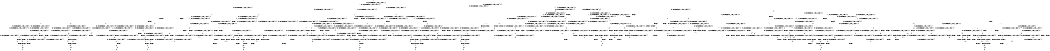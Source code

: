 digraph BCG {
size = "7, 10.5";
center = TRUE;
node [shape = circle];
0 [peripheries = 2];
0 -> 1 [label = "EX !0 !ATOMIC_EXCH_BRANCH (1, +0, TRUE, +0, 1, TRUE) !{0, 1, 2}"];
0 -> 2 [label = "EX !2 !ATOMIC_EXCH_BRANCH (1, +1, TRUE, +0, 3, TRUE) !{0, 1, 2}"];
0 -> 3 [label = "EX !1 !ATOMIC_EXCH_BRANCH (1, +1, TRUE, +1, 1, FALSE) !{0, 1, 2}"];
0 -> 4 [label = "EX !0 !ATOMIC_EXCH_BRANCH (1, +0, TRUE, +0, 1, TRUE) !{0, 1, 2}"];
1 -> 1 [label = "EX !0 !ATOMIC_EXCH_BRANCH (1, +0, TRUE, +0, 1, TRUE) !{0, 1, 2}"];
1 -> 5 [label = "EX !2 !ATOMIC_EXCH_BRANCH (1, +1, TRUE, +0, 3, TRUE) !{0, 1, 2}"];
1 -> 6 [label = "EX !1 !ATOMIC_EXCH_BRANCH (1, +1, TRUE, +1, 1, FALSE) !{0, 1, 2}"];
1 -> 4 [label = "EX !0 !ATOMIC_EXCH_BRANCH (1, +0, TRUE, +0, 1, TRUE) !{0, 1, 2}"];
2 -> 7 [label = "EX !0 !ATOMIC_EXCH_BRANCH (1, +0, TRUE, +0, 1, FALSE) !{0, 1, 2}"];
2 -> 8 [label = "EX !1 !ATOMIC_EXCH_BRANCH (1, +1, TRUE, +1, 1, TRUE) !{0, 1, 2}"];
2 -> 9 [label = "TERMINATE !2"];
2 -> 10 [label = "EX !0 !ATOMIC_EXCH_BRANCH (1, +0, TRUE, +0, 1, FALSE) !{0, 1, 2}"];
3 -> 11 [label = "EX !0 !ATOMIC_EXCH_BRANCH (1, +0, TRUE, +0, 1, FALSE) !{0, 1, 2}"];
3 -> 12 [label = "EX !2 !ATOMIC_EXCH_BRANCH (1, +1, TRUE, +0, 3, FALSE) !{0, 1, 2}"];
3 -> 13 [label = "TERMINATE !1"];
3 -> 14 [label = "EX !0 !ATOMIC_EXCH_BRANCH (1, +0, TRUE, +0, 1, FALSE) !{0, 1, 2}"];
4 -> 15 [label = "EX !1 !ATOMIC_EXCH_BRANCH (1, +1, TRUE, +1, 1, FALSE) !{0, 1, 2}"];
4 -> 4 [label = "EX !0 !ATOMIC_EXCH_BRANCH (1, +0, TRUE, +0, 1, TRUE) !{0, 1, 2}"];
4 -> 16 [label = "EX !2 !ATOMIC_EXCH_BRANCH (1, +1, TRUE, +0, 3, TRUE) !{0, 1, 2}"];
4 -> 17 [label = "EX !1 !ATOMIC_EXCH_BRANCH (1, +1, TRUE, +1, 1, FALSE) !{0, 1, 2}"];
5 -> 7 [label = "EX !0 !ATOMIC_EXCH_BRANCH (1, +0, TRUE, +0, 1, FALSE) !{0, 1, 2}"];
5 -> 18 [label = "EX !1 !ATOMIC_EXCH_BRANCH (1, +1, TRUE, +1, 1, TRUE) !{0, 1, 2}"];
5 -> 19 [label = "TERMINATE !2"];
5 -> 10 [label = "EX !0 !ATOMIC_EXCH_BRANCH (1, +0, TRUE, +0, 1, FALSE) !{0, 1, 2}"];
6 -> 11 [label = "EX !0 !ATOMIC_EXCH_BRANCH (1, +0, TRUE, +0, 1, FALSE) !{0, 1, 2}"];
6 -> 20 [label = "EX !2 !ATOMIC_EXCH_BRANCH (1, +1, TRUE, +0, 3, FALSE) !{0, 1, 2}"];
6 -> 21 [label = "TERMINATE !1"];
6 -> 14 [label = "EX !0 !ATOMIC_EXCH_BRANCH (1, +0, TRUE, +0, 1, FALSE) !{0, 1, 2}"];
7 -> 22 [label = "EX !1 !ATOMIC_EXCH_BRANCH (1, +1, TRUE, +1, 1, FALSE) !{0, 1, 2}"];
7 -> 23 [label = "TERMINATE !0"];
7 -> 24 [label = "TERMINATE !2"];
8 -> 8 [label = "EX !1 !ATOMIC_EXCH_BRANCH (1, +1, TRUE, +1, 1, TRUE) !{0, 1, 2}"];
8 -> 25 [label = "EX !0 !ATOMIC_EXCH_BRANCH (1, +0, TRUE, +0, 1, FALSE) !{0, 1, 2}"];
8 -> 26 [label = "TERMINATE !2"];
8 -> 27 [label = "EX !0 !ATOMIC_EXCH_BRANCH (1, +0, TRUE, +0, 1, FALSE) !{0, 1, 2}"];
9 -> 28 [label = "EX !0 !ATOMIC_EXCH_BRANCH (1, +0, TRUE, +0, 1, FALSE) !{0, 1}"];
9 -> 29 [label = "EX !1 !ATOMIC_EXCH_BRANCH (1, +1, TRUE, +1, 1, TRUE) !{0, 1}"];
9 -> 30 [label = "EX !0 !ATOMIC_EXCH_BRANCH (1, +0, TRUE, +0, 1, FALSE) !{0, 1}"];
10 -> 31 [label = "EX !1 !ATOMIC_EXCH_BRANCH (1, +1, TRUE, +1, 1, FALSE) !{0, 1, 2}"];
10 -> 32 [label = "EX !1 !ATOMIC_EXCH_BRANCH (1, +1, TRUE, +1, 1, FALSE) !{0, 1, 2}"];
10 -> 33 [label = "TERMINATE !0"];
10 -> 34 [label = "TERMINATE !2"];
11 -> 22 [label = "EX !2 !ATOMIC_EXCH_BRANCH (1, +1, TRUE, +0, 3, TRUE) !{0, 1, 2}"];
11 -> 35 [label = "TERMINATE !0"];
11 -> 36 [label = "TERMINATE !1"];
12 -> 12 [label = "EX !2 !ATOMIC_EXCH_BRANCH (1, +1, TRUE, +1, 2, TRUE) !{0, 1, 2}"];
12 -> 37 [label = "EX !0 !ATOMIC_EXCH_BRANCH (1, +0, TRUE, +0, 1, FALSE) !{0, 1, 2}"];
12 -> 38 [label = "TERMINATE !1"];
12 -> 39 [label = "EX !0 !ATOMIC_EXCH_BRANCH (1, +0, TRUE, +0, 1, FALSE) !{0, 1, 2}"];
13 -> 40 [label = "EX !0 !ATOMIC_EXCH_BRANCH (1, +0, TRUE, +0, 1, FALSE) !{0, 2}"];
13 -> 41 [label = "EX !2 !ATOMIC_EXCH_BRANCH (1, +1, TRUE, +0, 3, FALSE) !{0, 2}"];
13 -> 42 [label = "EX !0 !ATOMIC_EXCH_BRANCH (1, +0, TRUE, +0, 1, FALSE) !{0, 2}"];
14 -> 32 [label = "EX !2 !ATOMIC_EXCH_BRANCH (1, +1, TRUE, +0, 3, TRUE) !{0, 1, 2}"];
14 -> 43 [label = "TERMINATE !0"];
14 -> 44 [label = "TERMINATE !1"];
15 -> 45 [label = "EX !2 !ATOMIC_EXCH_BRANCH (1, +1, TRUE, +0, 3, FALSE) !{0, 1, 2}"];
15 -> 46 [label = "EX !0 !ATOMIC_EXCH_BRANCH (1, +0, TRUE, +0, 1, FALSE) !{0, 1, 2}"];
15 -> 47 [label = "EX !2 !ATOMIC_EXCH_BRANCH (1, +1, TRUE, +0, 3, FALSE) !{0, 1, 2}"];
15 -> 48 [label = "TERMINATE !1"];
16 -> 49 [label = "EX !1 !ATOMIC_EXCH_BRANCH (1, +1, TRUE, +1, 1, TRUE) !{0, 1, 2}"];
16 -> 10 [label = "EX !0 !ATOMIC_EXCH_BRANCH (1, +0, TRUE, +0, 1, FALSE) !{0, 1, 2}"];
16 -> 50 [label = "EX !1 !ATOMIC_EXCH_BRANCH (1, +1, TRUE, +1, 1, TRUE) !{0, 1, 2}"];
16 -> 51 [label = "TERMINATE !2"];
17 -> 14 [label = "EX !0 !ATOMIC_EXCH_BRANCH (1, +0, TRUE, +0, 1, FALSE) !{0, 1, 2}"];
17 -> 52 [label = "EX !2 !ATOMIC_EXCH_BRANCH (1, +1, TRUE, +0, 3, FALSE) !{0, 1, 2}"];
17 -> 53 [label = "TERMINATE !1"];
18 -> 25 [label = "EX !0 !ATOMIC_EXCH_BRANCH (1, +0, TRUE, +0, 1, FALSE) !{0, 1, 2}"];
18 -> 18 [label = "EX !1 !ATOMIC_EXCH_BRANCH (1, +1, TRUE, +1, 1, TRUE) !{0, 1, 2}"];
18 -> 54 [label = "TERMINATE !2"];
18 -> 27 [label = "EX !0 !ATOMIC_EXCH_BRANCH (1, +0, TRUE, +0, 1, FALSE) !{0, 1, 2}"];
19 -> 28 [label = "EX !0 !ATOMIC_EXCH_BRANCH (1, +0, TRUE, +0, 1, FALSE) !{0, 1}"];
19 -> 55 [label = "EX !1 !ATOMIC_EXCH_BRANCH (1, +1, TRUE, +1, 1, TRUE) !{0, 1}"];
19 -> 30 [label = "EX !0 !ATOMIC_EXCH_BRANCH (1, +0, TRUE, +0, 1, FALSE) !{0, 1}"];
20 -> 37 [label = "EX !0 !ATOMIC_EXCH_BRANCH (1, +0, TRUE, +0, 1, FALSE) !{0, 1, 2}"];
20 -> 20 [label = "EX !2 !ATOMIC_EXCH_BRANCH (1, +1, TRUE, +1, 2, TRUE) !{0, 1, 2}"];
20 -> 56 [label = "TERMINATE !1"];
20 -> 39 [label = "EX !0 !ATOMIC_EXCH_BRANCH (1, +0, TRUE, +0, 1, FALSE) !{0, 1, 2}"];
21 -> 40 [label = "EX !0 !ATOMIC_EXCH_BRANCH (1, +0, TRUE, +0, 1, FALSE) !{0, 2}"];
21 -> 57 [label = "EX !2 !ATOMIC_EXCH_BRANCH (1, +1, TRUE, +0, 3, FALSE) !{0, 2}"];
21 -> 42 [label = "EX !0 !ATOMIC_EXCH_BRANCH (1, +0, TRUE, +0, 1, FALSE) !{0, 2}"];
22 -> 58 [label = "TERMINATE !0"];
22 -> 59 [label = "TERMINATE !2"];
22 -> 60 [label = "TERMINATE !1"];
23 -> 61 [label = "EX !1 !ATOMIC_EXCH_BRANCH (1, +1, TRUE, +1, 1, FALSE) !{1, 2}"];
23 -> 62 [label = "TERMINATE !2"];
23 -> 63 [label = "EX !1 !ATOMIC_EXCH_BRANCH (1, +1, TRUE, +1, 1, FALSE) !{1, 2}"];
24 -> 64 [label = "EX !1 !ATOMIC_EXCH_BRANCH (1, +1, TRUE, +1, 1, FALSE) !{0, 1}"];
24 -> 62 [label = "TERMINATE !0"];
25 -> 22 [label = "EX !1 !ATOMIC_EXCH_BRANCH (1, +1, TRUE, +1, 1, FALSE) !{0, 1, 2}"];
25 -> 65 [label = "TERMINATE !0"];
25 -> 66 [label = "TERMINATE !2"];
26 -> 29 [label = "EX !1 !ATOMIC_EXCH_BRANCH (1, +1, TRUE, +1, 1, TRUE) !{0, 1}"];
26 -> 67 [label = "EX !0 !ATOMIC_EXCH_BRANCH (1, +0, TRUE, +0, 1, FALSE) !{0, 1}"];
26 -> 68 [label = "EX !0 !ATOMIC_EXCH_BRANCH (1, +0, TRUE, +0, 1, FALSE) !{0, 1}"];
27 -> 31 [label = "EX !1 !ATOMIC_EXCH_BRANCH (1, +1, TRUE, +1, 1, FALSE) !{0, 1, 2}"];
27 -> 32 [label = "EX !1 !ATOMIC_EXCH_BRANCH (1, +1, TRUE, +1, 1, FALSE) !{0, 1, 2}"];
27 -> 69 [label = "TERMINATE !0"];
27 -> 70 [label = "TERMINATE !2"];
28 -> 64 [label = "EX !1 !ATOMIC_EXCH_BRANCH (1, +1, TRUE, +1, 1, FALSE) !{0, 1}"];
28 -> 62 [label = "TERMINATE !0"];
29 -> 29 [label = "EX !1 !ATOMIC_EXCH_BRANCH (1, +1, TRUE, +1, 1, TRUE) !{0, 1}"];
29 -> 67 [label = "EX !0 !ATOMIC_EXCH_BRANCH (1, +0, TRUE, +0, 1, FALSE) !{0, 1}"];
29 -> 68 [label = "EX !0 !ATOMIC_EXCH_BRANCH (1, +0, TRUE, +0, 1, FALSE) !{0, 1}"];
30 -> 71 [label = "EX !1 !ATOMIC_EXCH_BRANCH (1, +1, TRUE, +1, 1, FALSE) !{0, 1}"];
30 -> 72 [label = "EX !1 !ATOMIC_EXCH_BRANCH (1, +1, TRUE, +1, 1, FALSE) !{0, 1}"];
30 -> 73 [label = "TERMINATE !0"];
31 -> 74 [label = "TERMINATE !0"];
31 -> 75 [label = "TERMINATE !2"];
31 -> 76 [label = "TERMINATE !1"];
32 -> 77 [label = "TERMINATE !0"];
32 -> 78 [label = "TERMINATE !2"];
32 -> 79 [label = "TERMINATE !1"];
33 -> 80 [label = "EX !1 !ATOMIC_EXCH_BRANCH (1, +1, TRUE, +1, 1, FALSE) !{1, 2}"];
33 -> 81 [label = "TERMINATE !2"];
34 -> 82 [label = "EX !1 !ATOMIC_EXCH_BRANCH (1, +1, TRUE, +1, 1, FALSE) !{0, 1}"];
34 -> 81 [label = "TERMINATE !0"];
35 -> 61 [label = "EX !2 !ATOMIC_EXCH_BRANCH (1, +1, TRUE, +0, 3, TRUE) !{1, 2}"];
35 -> 83 [label = "TERMINATE !1"];
36 -> 84 [label = "EX !2 !ATOMIC_EXCH_BRANCH (1, +1, TRUE, +0, 3, TRUE) !{0, 2}"];
36 -> 83 [label = "TERMINATE !0"];
37 -> 22 [label = "EX !2 !ATOMIC_EXCH_BRANCH (1, +1, TRUE, +1, 2, FALSE) !{0, 1, 2}"];
37 -> 85 [label = "TERMINATE !0"];
37 -> 86 [label = "TERMINATE !1"];
38 -> 41 [label = "EX !2 !ATOMIC_EXCH_BRANCH (1, +1, TRUE, +1, 2, TRUE) !{0, 2}"];
38 -> 87 [label = "EX !0 !ATOMIC_EXCH_BRANCH (1, +0, TRUE, +0, 1, FALSE) !{0, 2}"];
38 -> 88 [label = "EX !0 !ATOMIC_EXCH_BRANCH (1, +0, TRUE, +0, 1, FALSE) !{0, 2}"];
39 -> 32 [label = "EX !2 !ATOMIC_EXCH_BRANCH (1, +1, TRUE, +1, 2, FALSE) !{0, 1, 2}"];
39 -> 89 [label = "TERMINATE !0"];
39 -> 90 [label = "TERMINATE !1"];
40 -> 84 [label = "EX !2 !ATOMIC_EXCH_BRANCH (1, +1, TRUE, +0, 3, TRUE) !{0, 2}"];
40 -> 83 [label = "TERMINATE !0"];
41 -> 41 [label = "EX !2 !ATOMIC_EXCH_BRANCH (1, +1, TRUE, +1, 2, TRUE) !{0, 2}"];
41 -> 87 [label = "EX !0 !ATOMIC_EXCH_BRANCH (1, +0, TRUE, +0, 1, FALSE) !{0, 2}"];
41 -> 88 [label = "EX !0 !ATOMIC_EXCH_BRANCH (1, +0, TRUE, +0, 1, FALSE) !{0, 2}"];
42 -> 91 [label = "EX !2 !ATOMIC_EXCH_BRANCH (1, +1, TRUE, +0, 3, TRUE) !{0, 2}"];
42 -> 92 [label = "EX !2 !ATOMIC_EXCH_BRANCH (1, +1, TRUE, +0, 3, TRUE) !{0, 2}"];
42 -> 93 [label = "TERMINATE !0"];
43 -> 80 [label = "EX !2 !ATOMIC_EXCH_BRANCH (1, +1, TRUE, +0, 3, TRUE) !{1, 2}"];
43 -> 94 [label = "TERMINATE !1"];
44 -> 95 [label = "EX !2 !ATOMIC_EXCH_BRANCH (1, +1, TRUE, +0, 3, TRUE) !{0, 2}"];
44 -> 94 [label = "TERMINATE !0"];
45 -> 96 [label = "EX !0 !ATOMIC_EXCH_BRANCH (1, +0, TRUE, +0, 1, FALSE) !{0, 1, 2}"];
45 -> 45 [label = "EX !2 !ATOMIC_EXCH_BRANCH (1, +1, TRUE, +1, 2, TRUE) !{0, 1, 2}"];
45 -> 97 [label = "TERMINATE !1"];
45 -> 39 [label = "EX !0 !ATOMIC_EXCH_BRANCH (1, +0, TRUE, +0, 1, FALSE) !{0, 1, 2}"];
46 -> 98 [label = "EX !2 !ATOMIC_EXCH_BRANCH (1, +1, TRUE, +0, 3, TRUE) !{0, 1, 2}"];
46 -> 31 [label = "EX !2 !ATOMIC_EXCH_BRANCH (1, +1, TRUE, +0, 3, TRUE) !{0, 1, 2}"];
46 -> 99 [label = "TERMINATE !0"];
46 -> 100 [label = "TERMINATE !1"];
47 -> 45 [label = "EX !2 !ATOMIC_EXCH_BRANCH (1, +1, TRUE, +1, 2, TRUE) !{0, 1, 2}"];
47 -> 101 [label = "EX !0 !ATOMIC_EXCH_BRANCH (1, +0, TRUE, +0, 1, FALSE) !{0, 1, 2}"];
47 -> 47 [label = "EX !2 !ATOMIC_EXCH_BRANCH (1, +1, TRUE, +1, 2, TRUE) !{0, 1, 2}"];
47 -> 102 [label = "TERMINATE !1"];
48 -> 103 [label = "EX !0 !ATOMIC_EXCH_BRANCH (1, +0, TRUE, +0, 1, FALSE) !{0, 2}"];
48 -> 104 [label = "EX !2 !ATOMIC_EXCH_BRANCH (1, +1, TRUE, +0, 3, FALSE) !{0, 2}"];
49 -> 105 [label = "EX !0 !ATOMIC_EXCH_BRANCH (1, +0, TRUE, +0, 1, FALSE) !{0, 1, 2}"];
49 -> 49 [label = "EX !1 !ATOMIC_EXCH_BRANCH (1, +1, TRUE, +1, 1, TRUE) !{0, 1, 2}"];
49 -> 106 [label = "TERMINATE !2"];
50 -> 49 [label = "EX !1 !ATOMIC_EXCH_BRANCH (1, +1, TRUE, +1, 1, TRUE) !{0, 1, 2}"];
50 -> 27 [label = "EX !0 !ATOMIC_EXCH_BRANCH (1, +0, TRUE, +0, 1, FALSE) !{0, 1, 2}"];
50 -> 50 [label = "EX !1 !ATOMIC_EXCH_BRANCH (1, +1, TRUE, +1, 1, TRUE) !{0, 1, 2}"];
50 -> 107 [label = "TERMINATE !2"];
51 -> 108 [label = "EX !0 !ATOMIC_EXCH_BRANCH (1, +0, TRUE, +0, 1, FALSE) !{0, 1}"];
51 -> 109 [label = "EX !1 !ATOMIC_EXCH_BRANCH (1, +1, TRUE, +1, 1, TRUE) !{0, 1}"];
52 -> 39 [label = "EX !0 !ATOMIC_EXCH_BRANCH (1, +0, TRUE, +0, 1, FALSE) !{0, 1, 2}"];
52 -> 52 [label = "EX !2 !ATOMIC_EXCH_BRANCH (1, +1, TRUE, +1, 2, TRUE) !{0, 1, 2}"];
52 -> 110 [label = "TERMINATE !1"];
53 -> 111 [label = "EX !0 !ATOMIC_EXCH_BRANCH (1, +0, TRUE, +0, 1, FALSE) !{0, 2}"];
53 -> 112 [label = "EX !2 !ATOMIC_EXCH_BRANCH (1, +1, TRUE, +0, 3, FALSE) !{0, 2}"];
54 -> 67 [label = "EX !0 !ATOMIC_EXCH_BRANCH (1, +0, TRUE, +0, 1, FALSE) !{0, 1}"];
54 -> 55 [label = "EX !1 !ATOMIC_EXCH_BRANCH (1, +1, TRUE, +1, 1, TRUE) !{0, 1}"];
54 -> 68 [label = "EX !0 !ATOMIC_EXCH_BRANCH (1, +0, TRUE, +0, 1, FALSE) !{0, 1}"];
55 -> 67 [label = "EX !0 !ATOMIC_EXCH_BRANCH (1, +0, TRUE, +0, 1, FALSE) !{0, 1}"];
55 -> 55 [label = "EX !1 !ATOMIC_EXCH_BRANCH (1, +1, TRUE, +1, 1, TRUE) !{0, 1}"];
55 -> 68 [label = "EX !0 !ATOMIC_EXCH_BRANCH (1, +0, TRUE, +0, 1, FALSE) !{0, 1}"];
56 -> 87 [label = "EX !0 !ATOMIC_EXCH_BRANCH (1, +0, TRUE, +0, 1, FALSE) !{0, 2}"];
56 -> 57 [label = "EX !2 !ATOMIC_EXCH_BRANCH (1, +1, TRUE, +1, 2, TRUE) !{0, 2}"];
56 -> 88 [label = "EX !0 !ATOMIC_EXCH_BRANCH (1, +0, TRUE, +0, 1, FALSE) !{0, 2}"];
57 -> 87 [label = "EX !0 !ATOMIC_EXCH_BRANCH (1, +0, TRUE, +0, 1, FALSE) !{0, 2}"];
57 -> 57 [label = "EX !2 !ATOMIC_EXCH_BRANCH (1, +1, TRUE, +1, 2, TRUE) !{0, 2}"];
57 -> 88 [label = "EX !0 !ATOMIC_EXCH_BRANCH (1, +0, TRUE, +0, 1, FALSE) !{0, 2}"];
58 -> 113 [label = "TERMINATE !2"];
58 -> 114 [label = "TERMINATE !1"];
59 -> 113 [label = "TERMINATE !0"];
59 -> 115 [label = "TERMINATE !1"];
60 -> 114 [label = "TERMINATE !0"];
60 -> 115 [label = "TERMINATE !2"];
61 -> 113 [label = "TERMINATE !2"];
61 -> 114 [label = "TERMINATE !1"];
62 -> 116 [label = "EX !1 !ATOMIC_EXCH_BRANCH (1, +1, TRUE, +1, 1, FALSE) !{1}"];
62 -> 117 [label = "EX !1 !ATOMIC_EXCH_BRANCH (1, +1, TRUE, +1, 1, FALSE) !{1}"];
63 -> 118 [label = "TERMINATE !2"];
63 -> 119 [label = "TERMINATE !1"];
64 -> 113 [label = "TERMINATE !0"];
64 -> 115 [label = "TERMINATE !1"];
65 -> 61 [label = "EX !1 !ATOMIC_EXCH_BRANCH (1, +1, TRUE, +1, 1, FALSE) !{1, 2}"];
65 -> 120 [label = "TERMINATE !2"];
65 -> 63 [label = "EX !1 !ATOMIC_EXCH_BRANCH (1, +1, TRUE, +1, 1, FALSE) !{1, 2}"];
66 -> 64 [label = "EX !1 !ATOMIC_EXCH_BRANCH (1, +1, TRUE, +1, 1, FALSE) !{0, 1}"];
66 -> 120 [label = "TERMINATE !0"];
67 -> 64 [label = "EX !1 !ATOMIC_EXCH_BRANCH (1, +1, TRUE, +1, 1, FALSE) !{0, 1}"];
67 -> 120 [label = "TERMINATE !0"];
68 -> 71 [label = "EX !1 !ATOMIC_EXCH_BRANCH (1, +1, TRUE, +1, 1, FALSE) !{0, 1}"];
68 -> 72 [label = "EX !1 !ATOMIC_EXCH_BRANCH (1, +1, TRUE, +1, 1, FALSE) !{0, 1}"];
68 -> 121 [label = "TERMINATE !0"];
69 -> 80 [label = "EX !1 !ATOMIC_EXCH_BRANCH (1, +1, TRUE, +1, 1, FALSE) !{1, 2}"];
69 -> 122 [label = "TERMINATE !2"];
70 -> 82 [label = "EX !1 !ATOMIC_EXCH_BRANCH (1, +1, TRUE, +1, 1, FALSE) !{0, 1}"];
70 -> 122 [label = "TERMINATE !0"];
71 -> 123 [label = "TERMINATE !0"];
71 -> 124 [label = "TERMINATE !1"];
72 -> 125 [label = "TERMINATE !0"];
72 -> 126 [label = "TERMINATE !1"];
73 -> 127 [label = "EX !1 !ATOMIC_EXCH_BRANCH (1, +1, TRUE, +1, 1, FALSE) !{1}"];
74 -> 128 [label = "TERMINATE !2"];
74 -> 129 [label = "TERMINATE !1"];
75 -> 128 [label = "TERMINATE !0"];
75 -> 130 [label = "TERMINATE !1"];
76 -> 129 [label = "TERMINATE !0"];
76 -> 130 [label = "TERMINATE !2"];
77 -> 131 [label = "TERMINATE !2"];
77 -> 132 [label = "TERMINATE !1"];
78 -> 131 [label = "TERMINATE !0"];
78 -> 133 [label = "TERMINATE !1"];
79 -> 132 [label = "TERMINATE !0"];
79 -> 133 [label = "TERMINATE !2"];
80 -> 131 [label = "TERMINATE !2"];
80 -> 132 [label = "TERMINATE !1"];
81 -> 134 [label = "EX !1 !ATOMIC_EXCH_BRANCH (1, +1, TRUE, +1, 1, FALSE) !{1}"];
82 -> 131 [label = "TERMINATE !0"];
82 -> 133 [label = "TERMINATE !1"];
83 -> 135 [label = "EX !2 !ATOMIC_EXCH_BRANCH (1, +1, TRUE, +0, 3, TRUE) !{2}"];
83 -> 136 [label = "EX !2 !ATOMIC_EXCH_BRANCH (1, +1, TRUE, +0, 3, TRUE) !{2}"];
84 -> 114 [label = "TERMINATE !0"];
84 -> 115 [label = "TERMINATE !2"];
85 -> 61 [label = "EX !2 !ATOMIC_EXCH_BRANCH (1, +1, TRUE, +1, 2, FALSE) !{1, 2}"];
85 -> 137 [label = "TERMINATE !1"];
86 -> 84 [label = "EX !2 !ATOMIC_EXCH_BRANCH (1, +1, TRUE, +1, 2, FALSE) !{0, 2}"];
86 -> 137 [label = "TERMINATE !0"];
87 -> 84 [label = "EX !2 !ATOMIC_EXCH_BRANCH (1, +1, TRUE, +1, 2, FALSE) !{0, 2}"];
87 -> 137 [label = "TERMINATE !0"];
88 -> 91 [label = "EX !2 !ATOMIC_EXCH_BRANCH (1, +1, TRUE, +1, 2, FALSE) !{0, 2}"];
88 -> 92 [label = "EX !2 !ATOMIC_EXCH_BRANCH (1, +1, TRUE, +1, 2, FALSE) !{0, 2}"];
88 -> 138 [label = "TERMINATE !0"];
89 -> 80 [label = "EX !2 !ATOMIC_EXCH_BRANCH (1, +1, TRUE, +1, 2, FALSE) !{1, 2}"];
89 -> 139 [label = "TERMINATE !1"];
90 -> 95 [label = "EX !2 !ATOMIC_EXCH_BRANCH (1, +1, TRUE, +1, 2, FALSE) !{0, 2}"];
90 -> 139 [label = "TERMINATE !0"];
91 -> 140 [label = "TERMINATE !0"];
91 -> 141 [label = "TERMINATE !2"];
92 -> 142 [label = "TERMINATE !0"];
92 -> 143 [label = "TERMINATE !2"];
93 -> 144 [label = "EX !2 !ATOMIC_EXCH_BRANCH (1, +1, TRUE, +0, 3, TRUE) !{2}"];
94 -> 145 [label = "EX !2 !ATOMIC_EXCH_BRANCH (1, +1, TRUE, +0, 3, TRUE) !{2}"];
95 -> 132 [label = "TERMINATE !0"];
95 -> 133 [label = "TERMINATE !2"];
96 -> 98 [label = "EX !2 !ATOMIC_EXCH_BRANCH (1, +1, TRUE, +1, 2, FALSE) !{0, 1, 2}"];
96 -> 146 [label = "TERMINATE !0"];
96 -> 147 [label = "TERMINATE !1"];
97 -> 148 [label = "EX !0 !ATOMIC_EXCH_BRANCH (1, +0, TRUE, +0, 1, FALSE) !{0, 2}"];
97 -> 149 [label = "EX !2 !ATOMIC_EXCH_BRANCH (1, +1, TRUE, +1, 2, TRUE) !{0, 2}"];
98 -> 150 [label = "TERMINATE !0"];
98 -> 151 [label = "TERMINATE !2"];
98 -> 152 [label = "TERMINATE !1"];
99 -> 153 [label = "EX !2 !ATOMIC_EXCH_BRANCH (1, +1, TRUE, +0, 3, TRUE) !{1, 2}"];
99 -> 154 [label = "TERMINATE !1"];
100 -> 155 [label = "EX !2 !ATOMIC_EXCH_BRANCH (1, +1, TRUE, +0, 3, TRUE) !{0, 2}"];
100 -> 154 [label = "TERMINATE !0"];
101 -> 98 [label = "EX !2 !ATOMIC_EXCH_BRANCH (1, +1, TRUE, +1, 2, FALSE) !{0, 1, 2}"];
101 -> 31 [label = "EX !2 !ATOMIC_EXCH_BRANCH (1, +1, TRUE, +1, 2, FALSE) !{0, 1, 2}"];
101 -> 156 [label = "TERMINATE !0"];
101 -> 157 [label = "TERMINATE !1"];
102 -> 158 [label = "EX !0 !ATOMIC_EXCH_BRANCH (1, +0, TRUE, +0, 1, FALSE) !{0, 2}"];
102 -> 104 [label = "EX !2 !ATOMIC_EXCH_BRANCH (1, +1, TRUE, +1, 2, TRUE) !{0, 2}"];
103 -> 155 [label = "EX !2 !ATOMIC_EXCH_BRANCH (1, +1, TRUE, +0, 3, TRUE) !{0, 2}"];
103 -> 154 [label = "TERMINATE !0"];
104 -> 158 [label = "EX !0 !ATOMIC_EXCH_BRANCH (1, +0, TRUE, +0, 1, FALSE) !{0, 2}"];
104 -> 104 [label = "EX !2 !ATOMIC_EXCH_BRANCH (1, +1, TRUE, +1, 2, TRUE) !{0, 2}"];
105 -> 31 [label = "EX !1 !ATOMIC_EXCH_BRANCH (1, +1, TRUE, +1, 1, FALSE) !{0, 1, 2}"];
105 -> 159 [label = "TERMINATE !0"];
105 -> 160 [label = "TERMINATE !2"];
106 -> 161 [label = "EX !0 !ATOMIC_EXCH_BRANCH (1, +0, TRUE, +0, 1, FALSE) !{0, 1}"];
106 -> 162 [label = "EX !1 !ATOMIC_EXCH_BRANCH (1, +1, TRUE, +1, 1, TRUE) !{0, 1}"];
107 -> 163 [label = "EX !0 !ATOMIC_EXCH_BRANCH (1, +0, TRUE, +0, 1, FALSE) !{0, 1}"];
107 -> 109 [label = "EX !1 !ATOMIC_EXCH_BRANCH (1, +1, TRUE, +1, 1, TRUE) !{0, 1}"];
108 -> 82 [label = "EX !1 !ATOMIC_EXCH_BRANCH (1, +1, TRUE, +1, 1, FALSE) !{0, 1}"];
108 -> 81 [label = "TERMINATE !0"];
109 -> 163 [label = "EX !0 !ATOMIC_EXCH_BRANCH (1, +0, TRUE, +0, 1, FALSE) !{0, 1}"];
109 -> 109 [label = "EX !1 !ATOMIC_EXCH_BRANCH (1, +1, TRUE, +1, 1, TRUE) !{0, 1}"];
110 -> 164 [label = "EX !0 !ATOMIC_EXCH_BRANCH (1, +0, TRUE, +0, 1, FALSE) !{0, 2}"];
110 -> 112 [label = "EX !2 !ATOMIC_EXCH_BRANCH (1, +1, TRUE, +1, 2, TRUE) !{0, 2}"];
111 -> 95 [label = "EX !2 !ATOMIC_EXCH_BRANCH (1, +1, TRUE, +0, 3, TRUE) !{0, 2}"];
111 -> 94 [label = "TERMINATE !0"];
112 -> 164 [label = "EX !0 !ATOMIC_EXCH_BRANCH (1, +0, TRUE, +0, 1, FALSE) !{0, 2}"];
112 -> 112 [label = "EX !2 !ATOMIC_EXCH_BRANCH (1, +1, TRUE, +1, 2, TRUE) !{0, 2}"];
113 -> 165 [label = "TERMINATE !1"];
114 -> 165 [label = "TERMINATE !2"];
115 -> 165 [label = "TERMINATE !0"];
116 -> 165 [label = "TERMINATE !1"];
117 -> 166 [label = "TERMINATE !1"];
118 -> 167 [label = "TERMINATE !1"];
119 -> 167 [label = "TERMINATE !2"];
120 -> 116 [label = "EX !1 !ATOMIC_EXCH_BRANCH (1, +1, TRUE, +1, 1, FALSE) !{1}"];
120 -> 117 [label = "EX !1 !ATOMIC_EXCH_BRANCH (1, +1, TRUE, +1, 1, FALSE) !{1}"];
121 -> 127 [label = "EX !1 !ATOMIC_EXCH_BRANCH (1, +1, TRUE, +1, 1, FALSE) !{1}"];
122 -> 134 [label = "EX !1 !ATOMIC_EXCH_BRANCH (1, +1, TRUE, +1, 1, FALSE) !{1}"];
123 -> 168 [label = "TERMINATE !1"];
124 -> 168 [label = "TERMINATE !0"];
125 -> 169 [label = "TERMINATE !1"];
126 -> 169 [label = "TERMINATE !0"];
127 -> 169 [label = "TERMINATE !1"];
128 -> 170 [label = "TERMINATE !1"];
129 -> 170 [label = "TERMINATE !2"];
130 -> 170 [label = "TERMINATE !0"];
131 -> 171 [label = "TERMINATE !1"];
132 -> 171 [label = "TERMINATE !2"];
133 -> 171 [label = "TERMINATE !0"];
134 -> 171 [label = "TERMINATE !1"];
135 -> 165 [label = "TERMINATE !2"];
136 -> 172 [label = "TERMINATE !2"];
137 -> 135 [label = "EX !2 !ATOMIC_EXCH_BRANCH (1, +1, TRUE, +1, 2, FALSE) !{2}"];
137 -> 136 [label = "EX !2 !ATOMIC_EXCH_BRANCH (1, +1, TRUE, +1, 2, FALSE) !{2}"];
138 -> 144 [label = "EX !2 !ATOMIC_EXCH_BRANCH (1, +1, TRUE, +1, 2, FALSE) !{2}"];
139 -> 145 [label = "EX !2 !ATOMIC_EXCH_BRANCH (1, +1, TRUE, +1, 2, FALSE) !{2}"];
140 -> 173 [label = "TERMINATE !2"];
141 -> 173 [label = "TERMINATE !0"];
142 -> 174 [label = "TERMINATE !2"];
143 -> 174 [label = "TERMINATE !0"];
144 -> 174 [label = "TERMINATE !2"];
145 -> 171 [label = "TERMINATE !2"];
146 -> 175 [label = "EX !2 !ATOMIC_EXCH_BRANCH (1, +1, TRUE, +1, 2, FALSE) !{1, 2}"];
146 -> 176 [label = "TERMINATE !1"];
147 -> 177 [label = "EX !2 !ATOMIC_EXCH_BRANCH (1, +1, TRUE, +1, 2, FALSE) !{0, 2}"];
147 -> 176 [label = "TERMINATE !0"];
148 -> 177 [label = "EX !2 !ATOMIC_EXCH_BRANCH (1, +1, TRUE, +1, 2, FALSE) !{0, 2}"];
148 -> 176 [label = "TERMINATE !0"];
149 -> 148 [label = "EX !0 !ATOMIC_EXCH_BRANCH (1, +0, TRUE, +0, 1, FALSE) !{0, 2}"];
149 -> 149 [label = "EX !2 !ATOMIC_EXCH_BRANCH (1, +1, TRUE, +1, 2, TRUE) !{0, 2}"];
150 -> 178 [label = "TERMINATE !2"];
150 -> 179 [label = "TERMINATE !1"];
151 -> 178 [label = "TERMINATE !0"];
151 -> 180 [label = "TERMINATE !1"];
152 -> 179 [label = "TERMINATE !0"];
152 -> 180 [label = "TERMINATE !2"];
153 -> 128 [label = "TERMINATE !2"];
153 -> 129 [label = "TERMINATE !1"];
154 -> 181 [label = "EX !2 !ATOMIC_EXCH_BRANCH (1, +1, TRUE, +0, 3, TRUE) !{2}"];
155 -> 129 [label = "TERMINATE !0"];
155 -> 130 [label = "TERMINATE !2"];
156 -> 153 [label = "EX !2 !ATOMIC_EXCH_BRANCH (1, +1, TRUE, +1, 2, FALSE) !{1, 2}"];
156 -> 182 [label = "TERMINATE !1"];
157 -> 155 [label = "EX !2 !ATOMIC_EXCH_BRANCH (1, +1, TRUE, +1, 2, FALSE) !{0, 2}"];
157 -> 182 [label = "TERMINATE !0"];
158 -> 155 [label = "EX !2 !ATOMIC_EXCH_BRANCH (1, +1, TRUE, +1, 2, FALSE) !{0, 2}"];
158 -> 182 [label = "TERMINATE !0"];
159 -> 153 [label = "EX !1 !ATOMIC_EXCH_BRANCH (1, +1, TRUE, +1, 1, FALSE) !{1, 2}"];
159 -> 183 [label = "TERMINATE !2"];
160 -> 184 [label = "EX !1 !ATOMIC_EXCH_BRANCH (1, +1, TRUE, +1, 1, FALSE) !{0, 1}"];
160 -> 183 [label = "TERMINATE !0"];
161 -> 184 [label = "EX !1 !ATOMIC_EXCH_BRANCH (1, +1, TRUE, +1, 1, FALSE) !{0, 1}"];
161 -> 183 [label = "TERMINATE !0"];
162 -> 161 [label = "EX !0 !ATOMIC_EXCH_BRANCH (1, +0, TRUE, +0, 1, FALSE) !{0, 1}"];
162 -> 162 [label = "EX !1 !ATOMIC_EXCH_BRANCH (1, +1, TRUE, +1, 1, TRUE) !{0, 1}"];
163 -> 82 [label = "EX !1 !ATOMIC_EXCH_BRANCH (1, +1, TRUE, +1, 1, FALSE) !{0, 1}"];
163 -> 122 [label = "TERMINATE !0"];
164 -> 95 [label = "EX !2 !ATOMIC_EXCH_BRANCH (1, +1, TRUE, +1, 2, FALSE) !{0, 2}"];
164 -> 139 [label = "TERMINATE !0"];
165 -> 185 [label = "exit"];
166 -> 186 [label = "exit"];
167 -> 187 [label = "exit"];
168 -> 188 [label = "exit"];
169 -> 189 [label = "exit"];
170 -> 190 [label = "exit"];
171 -> 191 [label = "exit"];
172 -> 192 [label = "exit"];
173 -> 193 [label = "exit"];
174 -> 194 [label = "exit"];
175 -> 178 [label = "TERMINATE !2"];
175 -> 179 [label = "TERMINATE !1"];
176 -> 195 [label = "EX !2 !ATOMIC_EXCH_BRANCH (1, +1, TRUE, +1, 2, FALSE) !{2}"];
177 -> 179 [label = "TERMINATE !0"];
177 -> 180 [label = "TERMINATE !2"];
178 -> 196 [label = "TERMINATE !1"];
179 -> 196 [label = "TERMINATE !2"];
180 -> 196 [label = "TERMINATE !0"];
181 -> 170 [label = "TERMINATE !2"];
182 -> 181 [label = "EX !2 !ATOMIC_EXCH_BRANCH (1, +1, TRUE, +1, 2, FALSE) !{2}"];
183 -> 197 [label = "EX !1 !ATOMIC_EXCH_BRANCH (1, +1, TRUE, +1, 1, FALSE) !{1}"];
184 -> 128 [label = "TERMINATE !0"];
184 -> 130 [label = "TERMINATE !1"];
195 -> 196 [label = "TERMINATE !2"];
196 -> 198 [label = "exit"];
197 -> 170 [label = "TERMINATE !1"];
}
